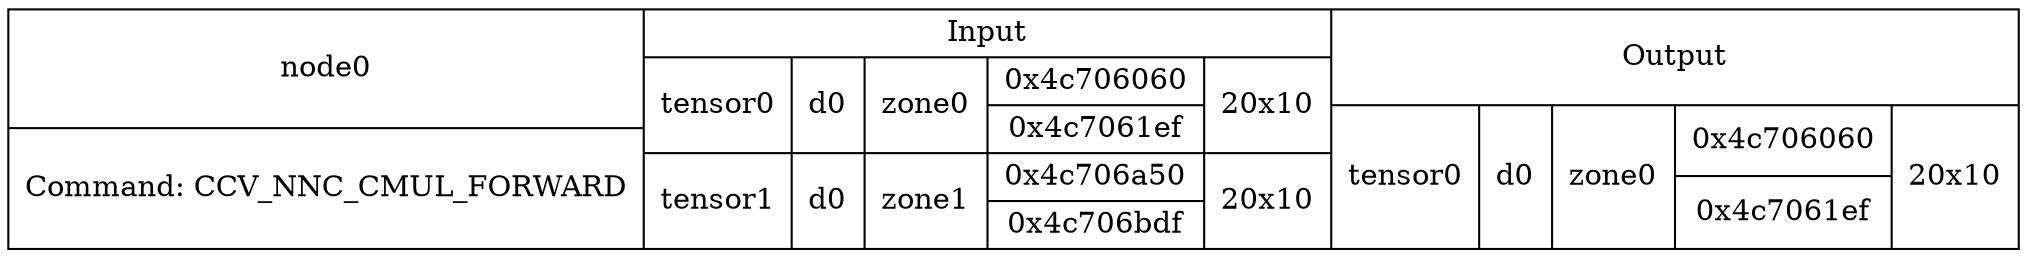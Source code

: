 digraph G {
compound=true;
node0 [shape=record,label="{node0|Command: CCV_NNC_CMUL_FORWARD}|{Input|{tensor0|d0|zone0|{0x4c706060|0x4c7061ef}|20x10}|{tensor1|d0|zone1|{0x4c706a50|0x4c706bdf}|20x10}}|{Output|{tensor0|d0|zone0|{0x4c706060|0x4c7061ef}|20x10}}"];
}

